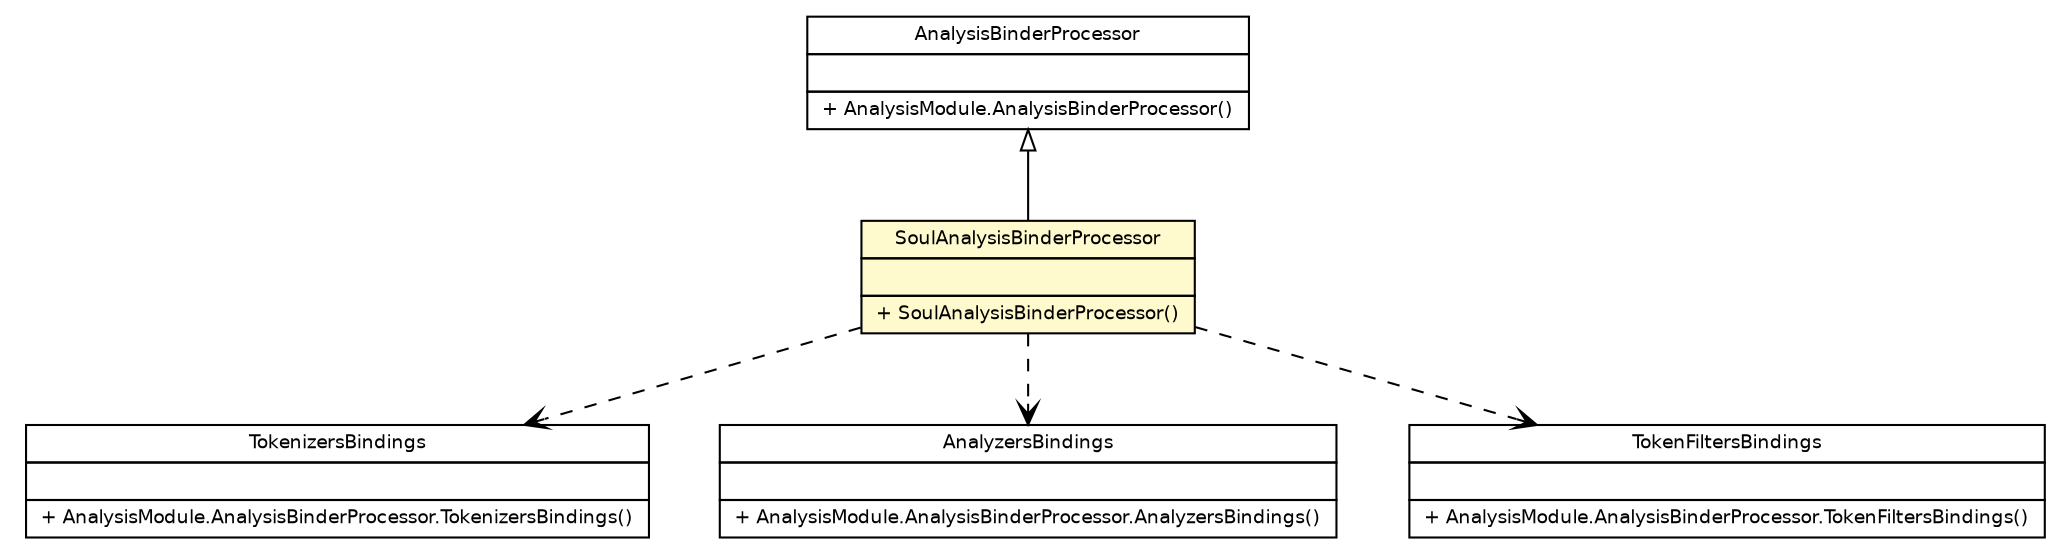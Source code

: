 #!/usr/local/bin/dot
#
# Class diagram 
# Generated by UmlGraph version 4.6 (http://www.spinellis.gr/sw/umlgraph)
#

digraph G {
	edge [fontname="Helvetica",fontsize=10,labelfontname="Helvetica",labelfontsize=10];
	node [fontname="Helvetica",fontsize=10,shape=plaintext];
	// org.soul.ESearch.SoulAnalysisBinderProcessor
	c5191 [label=<<table border="0" cellborder="1" cellspacing="0" cellpadding="2" port="p" bgcolor="lemonChiffon" href="./SoulAnalysisBinderProcessor.html">
		<tr><td><table border="0" cellspacing="0" cellpadding="1">
			<tr><td> SoulAnalysisBinderProcessor </td></tr>
		</table></td></tr>
		<tr><td><table border="0" cellspacing="0" cellpadding="1">
			<tr><td align="left">  </td></tr>
		</table></td></tr>
		<tr><td><table border="0" cellspacing="0" cellpadding="1">
			<tr><td align="left"> + SoulAnalysisBinderProcessor() </td></tr>
		</table></td></tr>
		</table>>, fontname="Helvetica", fontcolor="black", fontsize=9.0];
	//org.soul.ESearch.SoulAnalysisBinderProcessor extends org.elasticsearch.index.analysis.AnalysisModule.AnalysisBinderProcessor
	c5244:p -> c5191:p [dir=back,arrowtail=empty];
	// org.soul.ESearch.SoulAnalysisBinderProcessor DEPEND org.elasticsearch.index.analysis.AnalysisModule.AnalysisBinderProcessor.TokenizersBindings
	c5191:p -> c5245:p [taillabel="", label="", headlabel="", fontname="Helvetica", fontcolor="black", fontsize=10.0, color="black", arrowhead=open, style=dashed];
	// org.soul.ESearch.SoulAnalysisBinderProcessor DEPEND org.elasticsearch.index.analysis.AnalysisModule.AnalysisBinderProcessor.AnalyzersBindings
	c5191:p -> c5246:p [taillabel="", label="", headlabel="", fontname="Helvetica", fontcolor="black", fontsize=10.0, color="black", arrowhead=open, style=dashed];
	// org.soul.ESearch.SoulAnalysisBinderProcessor DEPEND org.elasticsearch.index.analysis.AnalysisModule.AnalysisBinderProcessor.TokenFiltersBindings
	c5191:p -> c5247:p [taillabel="", label="", headlabel="", fontname="Helvetica", fontcolor="black", fontsize=10.0, color="black", arrowhead=open, style=dashed];
	// org.elasticsearch.index.analysis.AnalysisModule.AnalysisBinderProcessor.TokenizersBindings
	c5245 [label=<<table border="0" cellborder="1" cellspacing="0" cellpadding="2" port="p" href="http://java.sun.com/j2se/1.4.2/docs/api/org/elasticsearch/index/analysis/AnalysisModule/AnalysisBinderProcessor/TokenizersBindings.html">
		<tr><td><table border="0" cellspacing="0" cellpadding="1">
			<tr><td> TokenizersBindings </td></tr>
		</table></td></tr>
		<tr><td><table border="0" cellspacing="0" cellpadding="1">
			<tr><td align="left">  </td></tr>
		</table></td></tr>
		<tr><td><table border="0" cellspacing="0" cellpadding="1">
			<tr><td align="left"> + AnalysisModule.AnalysisBinderProcessor.TokenizersBindings() </td></tr>
		</table></td></tr>
		</table>>, fontname="Helvetica", fontcolor="black", fontsize=9.0];
	// org.elasticsearch.index.analysis.AnalysisModule.AnalysisBinderProcessor.TokenFiltersBindings
	c5247 [label=<<table border="0" cellborder="1" cellspacing="0" cellpadding="2" port="p" href="http://java.sun.com/j2se/1.4.2/docs/api/org/elasticsearch/index/analysis/AnalysisModule/AnalysisBinderProcessor/TokenFiltersBindings.html">
		<tr><td><table border="0" cellspacing="0" cellpadding="1">
			<tr><td> TokenFiltersBindings </td></tr>
		</table></td></tr>
		<tr><td><table border="0" cellspacing="0" cellpadding="1">
			<tr><td align="left">  </td></tr>
		</table></td></tr>
		<tr><td><table border="0" cellspacing="0" cellpadding="1">
			<tr><td align="left"> + AnalysisModule.AnalysisBinderProcessor.TokenFiltersBindings() </td></tr>
		</table></td></tr>
		</table>>, fontname="Helvetica", fontcolor="black", fontsize=9.0];
	// org.elasticsearch.index.analysis.AnalysisModule.AnalysisBinderProcessor
	c5244 [label=<<table border="0" cellborder="1" cellspacing="0" cellpadding="2" port="p" href="http://java.sun.com/j2se/1.4.2/docs/api/org/elasticsearch/index/analysis/AnalysisModule/AnalysisBinderProcessor.html">
		<tr><td><table border="0" cellspacing="0" cellpadding="1">
			<tr><td> AnalysisBinderProcessor </td></tr>
		</table></td></tr>
		<tr><td><table border="0" cellspacing="0" cellpadding="1">
			<tr><td align="left">  </td></tr>
		</table></td></tr>
		<tr><td><table border="0" cellspacing="0" cellpadding="1">
			<tr><td align="left"> + AnalysisModule.AnalysisBinderProcessor() </td></tr>
		</table></td></tr>
		</table>>, fontname="Helvetica", fontcolor="black", fontsize=9.0];
	// org.elasticsearch.index.analysis.AnalysisModule.AnalysisBinderProcessor.AnalyzersBindings
	c5246 [label=<<table border="0" cellborder="1" cellspacing="0" cellpadding="2" port="p" href="http://java.sun.com/j2se/1.4.2/docs/api/org/elasticsearch/index/analysis/AnalysisModule/AnalysisBinderProcessor/AnalyzersBindings.html">
		<tr><td><table border="0" cellspacing="0" cellpadding="1">
			<tr><td> AnalyzersBindings </td></tr>
		</table></td></tr>
		<tr><td><table border="0" cellspacing="0" cellpadding="1">
			<tr><td align="left">  </td></tr>
		</table></td></tr>
		<tr><td><table border="0" cellspacing="0" cellpadding="1">
			<tr><td align="left"> + AnalysisModule.AnalysisBinderProcessor.AnalyzersBindings() </td></tr>
		</table></td></tr>
		</table>>, fontname="Helvetica", fontcolor="black", fontsize=9.0];
}

